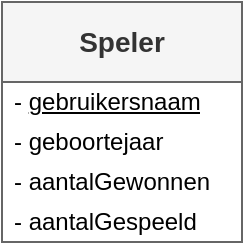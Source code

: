<mxfile version="23.1.5" type="device">
  <diagram id="IrV2Y6W-zNqxnQPU8o2P" name="Page-1">
    <mxGraphModel dx="1050" dy="621" grid="1" gridSize="10" guides="1" tooltips="1" connect="1" arrows="1" fold="1" page="1" pageScale="1" pageWidth="850" pageHeight="1100" math="0" shadow="0">
      <root>
        <mxCell id="0" />
        <mxCell id="1" parent="0" />
        <mxCell id="0qHd_6sBEKrXRUAHCcZE-15" value="&lt;b&gt;&lt;font style=&quot;font-size: 14px;&quot;&gt;Speler&lt;/font&gt;&lt;/b&gt;" style="swimlane;fontStyle=0;childLayout=stackLayout;horizontal=1;startSize=40;horizontalStack=0;resizeParent=1;resizeParentMax=0;resizeLast=0;collapsible=1;marginBottom=0;whiteSpace=wrap;html=1;fillColor=#f5f5f5;fontColor=#333333;strokeColor=#666666;" vertex="1" parent="1">
          <mxGeometry x="320" y="280" width="120" height="120" as="geometry" />
        </mxCell>
        <mxCell id="0qHd_6sBEKrXRUAHCcZE-16" value="- &lt;u&gt;gebruikersnaam&lt;/u&gt;" style="text;strokeColor=none;fillColor=none;align=left;verticalAlign=middle;spacingLeft=4;spacingRight=4;overflow=hidden;points=[[0,0.5],[1,0.5]];portConstraint=eastwest;rotatable=0;whiteSpace=wrap;html=1;" vertex="1" parent="0qHd_6sBEKrXRUAHCcZE-15">
          <mxGeometry y="40" width="120" height="20" as="geometry" />
        </mxCell>
        <mxCell id="0qHd_6sBEKrXRUAHCcZE-17" value="- geboortejaar" style="text;strokeColor=none;fillColor=none;align=left;verticalAlign=middle;spacingLeft=4;spacingRight=4;overflow=hidden;points=[[0,0.5],[1,0.5]];portConstraint=eastwest;rotatable=0;whiteSpace=wrap;html=1;" vertex="1" parent="0qHd_6sBEKrXRUAHCcZE-15">
          <mxGeometry y="60" width="120" height="20" as="geometry" />
        </mxCell>
        <mxCell id="0qHd_6sBEKrXRUAHCcZE-18" value="- aantalGewonnen" style="text;strokeColor=none;fillColor=none;align=left;verticalAlign=middle;spacingLeft=4;spacingRight=4;overflow=hidden;points=[[0,0.5],[1,0.5]];portConstraint=eastwest;rotatable=0;whiteSpace=wrap;html=1;" vertex="1" parent="0qHd_6sBEKrXRUAHCcZE-15">
          <mxGeometry y="80" width="120" height="20" as="geometry" />
        </mxCell>
        <mxCell id="0qHd_6sBEKrXRUAHCcZE-19" value="- aantalGespeeld" style="text;strokeColor=none;fillColor=none;align=left;verticalAlign=middle;spacingLeft=4;spacingRight=4;overflow=hidden;points=[[0,0.5],[1,0.5]];portConstraint=eastwest;rotatable=0;whiteSpace=wrap;html=1;" vertex="1" parent="0qHd_6sBEKrXRUAHCcZE-15">
          <mxGeometry y="100" width="120" height="20" as="geometry" />
        </mxCell>
      </root>
    </mxGraphModel>
  </diagram>
</mxfile>
